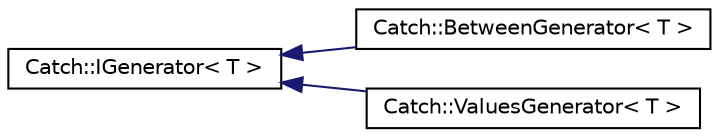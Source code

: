 digraph "Graphical Class Hierarchy"
{
  edge [fontname="Helvetica",fontsize="10",labelfontname="Helvetica",labelfontsize="10"];
  node [fontname="Helvetica",fontsize="10",shape=record];
  rankdir="LR";
  Node1 [label="Catch::IGenerator\< T \>",height=0.2,width=0.4,color="black", fillcolor="white", style="filled",URL="$db/dae/structCatch_1_1IGenerator.html"];
  Node1 -> Node2 [dir="back",color="midnightblue",fontsize="10",style="solid",fontname="Helvetica"];
  Node2 [label="Catch::BetweenGenerator\< T \>",height=0.2,width=0.4,color="black", fillcolor="white", style="filled",URL="$db/d7b/classCatch_1_1BetweenGenerator.html"];
  Node1 -> Node3 [dir="back",color="midnightblue",fontsize="10",style="solid",fontname="Helvetica"];
  Node3 [label="Catch::ValuesGenerator\< T \>",height=0.2,width=0.4,color="black", fillcolor="white", style="filled",URL="$d2/d40/classCatch_1_1ValuesGenerator.html"];
}
